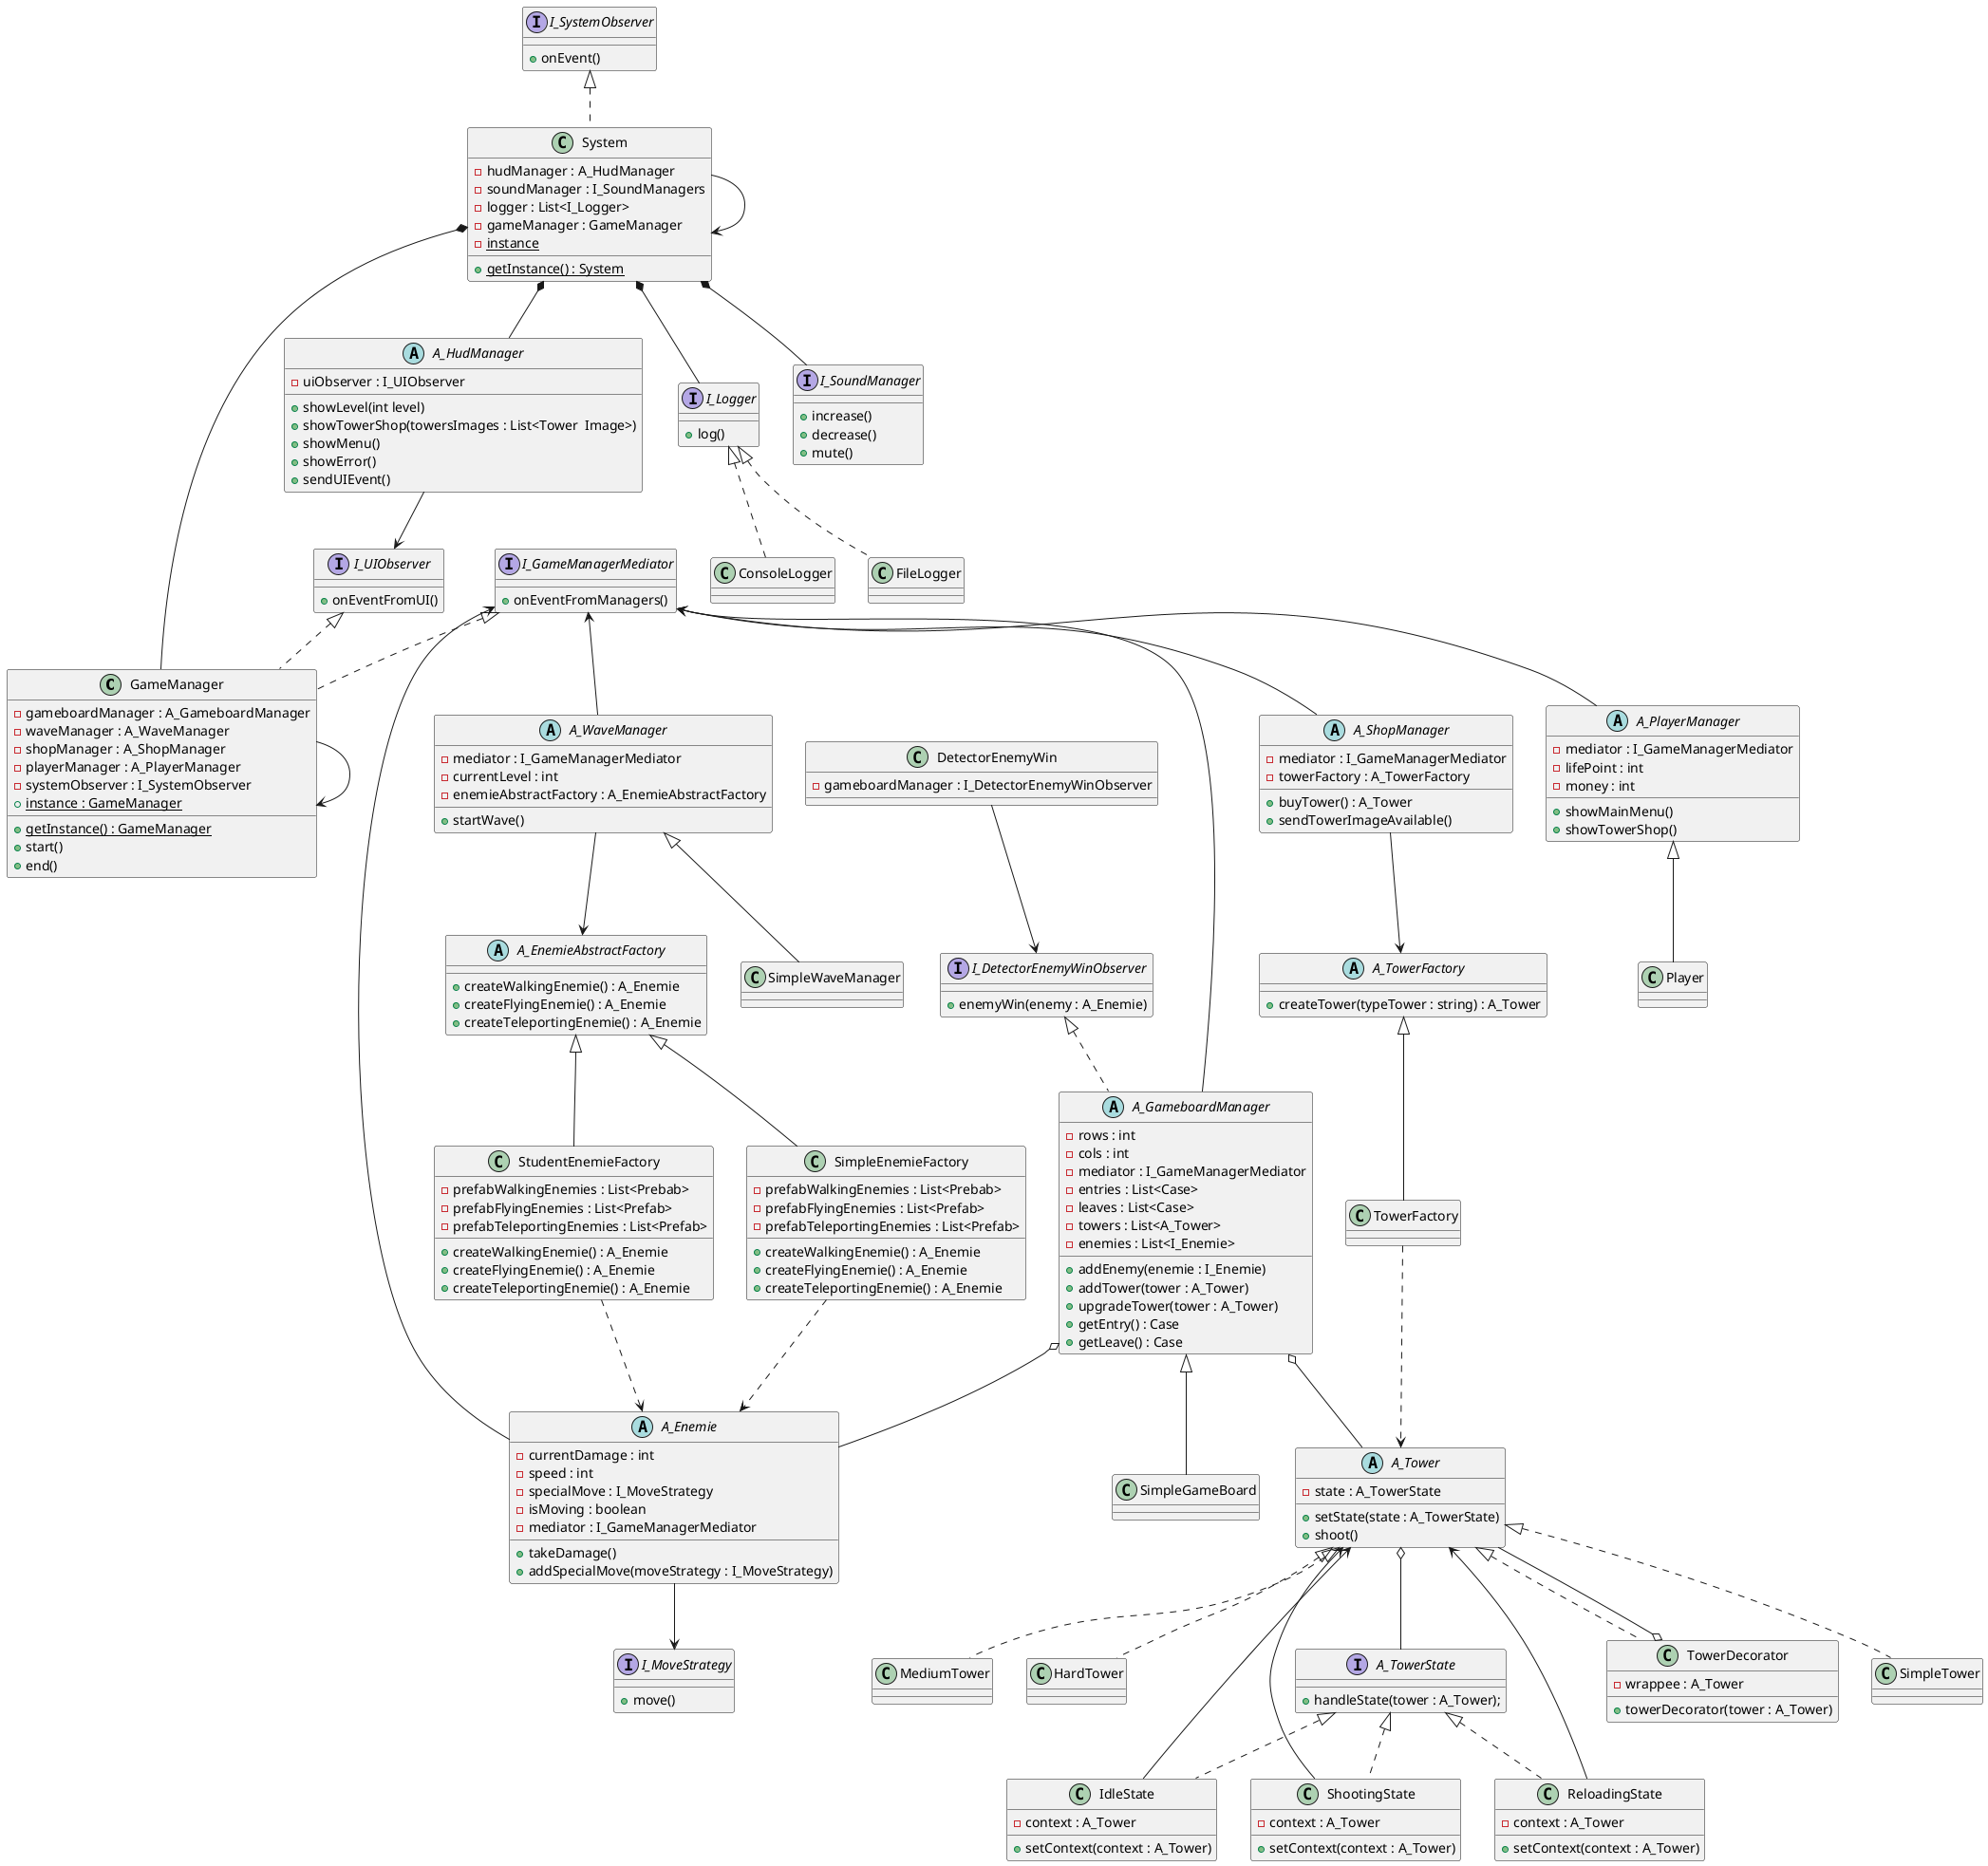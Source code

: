 @startuml "tower_defense_uml"

/' left to right direction '/
/' skinparam linetype ortho '/
/' skinparam linetype polyline '/

class GameManager implements I_UIObserver, I_GameManagerMediator {
    - gameboardManager : A_GameboardManager
    - waveManager : A_WaveManager
    - shopManager : A_ShopManager
    - playerManager : A_PlayerManager
    - systemObserver : I_SystemObserver
    + {static} instance : GameManager
    + {static} getInstance() : GameManager
    + start()
    + end()
}

GameManager --> GameManager

class System implements I_SystemObserver {
    - hudManager : A_HudManager
    - soundManager : I_SoundManagers
    - logger : List<I_Logger>
    - gameManager : GameManager
    - {static} instance

    + {static} getInstance() : System
}

System --> System

interface I_Logger {
    + log()
}

class FileLogger implements I_Logger {
}

class ConsoleLogger implements I_Logger {
}

' note left of GameManager
'     Orchestre le cycle de vie du jeu en
'     coordonnant les différents gestionnaires
'     nécessaires au fonctionnement du TowerDefense.
' end note

abstract class A_GameboardManager  {
    - rows : int
    - cols : int
    - mediator : I_GameManagerMediator
    - entries : List<Case>
    - leaves : List<Case>
    - towers : List<A_Tower>
    - enemies : List<I_Enemie>
    + addEnemy(enemie : I_Enemie)
    + addTower(tower : A_Tower)
    + upgradeTower(tower : A_Tower)
    + getEntry() : Case
    + getLeave() : Case
}

A_GameboardManager o-- A_Tower
TowerDecorator o-- A_Tower
/' A_GameboardManager *-- TowerDecorator '/
/' A_GameboardManager --> TowerDecorator '/

abstract class A_WaveManager  {
    - mediator : I_GameManagerMediator
    - currentLevel : int
    - enemieAbstractFactory : A_EnemieAbstractFactory
    + startWave()
}

abstract class A_EnemieAbstractFactory {
    + createWalkingEnemie() : A_Enemie
    + createFlyingEnemie() : A_Enemie
    + createTeleportingEnemie() : A_Enemie
}

A_WaveManager --> A_EnemieAbstractFactory
A_WaveManager <|-- SimpleWaveManager

class StudentEnemieFactory extends A_EnemieAbstractFactory {
    - prefabWalkingEnemies : List<Prebab>
    - prefabFlyingEnemies : List<Prefab>
    - prefabTeleportingEnemies : List<Prefab>
    + createWalkingEnemie() : A_Enemie
    + createFlyingEnemie() : A_Enemie
    + createTeleportingEnemie() : A_Enemie
}

StudentEnemieFactory ..> A_Enemie

class SimpleEnemieFactory extends A_EnemieAbstractFactory {
    - prefabWalkingEnemies : List<Prebab>
    - prefabFlyingEnemies : List<Prefab>
    - prefabTeleportingEnemies : List<Prefab>
    + createWalkingEnemie() : A_Enemie
    + createFlyingEnemie() : A_Enemie
    + createTeleportingEnemie() : A_Enemie
}

SimpleEnemieFactory ..> A_Enemie

abstract class A_ShopManager {
    - mediator : I_GameManagerMediator
    - towerFactory : A_TowerFactory
    + buyTower() : A_Tower
    + sendTowerImageAvailable()
}

abstract class A_PlayerManager  {
    - mediator : I_GameManagerMediator
    - lifePoint : int
    - money : int
    + showMainMenu()
    + showTowerShop()
}

class TowerFactory extends A_TowerFactory {

}

A_ShopManager --> A_TowerFactory

abstract class A_HudManager {
    - uiObserver : I_UIObserver
    + showLevel(int level)
    + showTowerShop(towersImages : List<Tower  Image>)
    + showMenu()
    + showError()
    + sendUIEvent()
}

abstract class A_TowerFactory {
    + createTower(typeTower : string) : A_Tower
}

interface I_SoundManager {
    + increase()
    + decrease()
    + mute()
}

interface I_SystemObserver {
    + onEvent()
}

interface I_UIObserver {
    + onEventFromUI()
}

interface I_GameManagerMediator {
    + onEventFromManagers()
}

/' GameManager o-- A_GameboardManager
GameManager o-- A_WaveManager
GameManager o-- A_ShopManager
GameManager o-- A_PlayerManager
GameManager o-- I_SystemObserver '/

System *-- A_HudManager
System *-- I_SoundManager
System *-- I_Logger
System *-- GameManager

A_HudManager --> I_UIObserver

I_GameManagerMediator <-- A_GameboardManager
I_GameManagerMediator <-- A_PlayerManager
I_GameManagerMediator <-- A_WaveManager
I_GameManagerMediator <-- A_ShopManager

/' A_GameboardManager o-- A_Tower '/
A_GameboardManager o-- A_Enemie

TowerFactory ..> A_Tower

abstract class A_Tower {
    - state : A_TowerState
    + setState(state : A_TowerState)
    + shoot()
}

class SimpleTower implements A_Tower {
    
}

class MediumTower implements A_Tower {
    
}

class HardTower implements A_Tower {
    
}

class TowerDecorator implements A_Tower {
    - wrappee : A_Tower
    + towerDecorator(tower : A_Tower)
}

interface I_MoveStrategy {
    + move()
}

abstract class A_Enemie {
    - currentDamage : int
    - speed : int
    - specialMove : I_MoveStrategy
    - isMoving : boolean
    - mediator : I_GameManagerMediator
    + takeDamage()
    + addSpecialMove(moveStrategy : I_MoveStrategy)
}

A_Enemie --> I_MoveStrategy
A_Enemie --> I_GameManagerMediator

class SimpleGameBoard extends A_GameboardManager {

}

interface A_TowerState {
    + handleState(tower : A_Tower);
}

class IdleState implements A_TowerState {
    - context : A_Tower
    + setContext(context : A_Tower)
}

class ShootingState implements A_TowerState {
    - context : A_Tower
    + setContext(context : A_Tower)
}

class ReloadingState implements A_TowerState {
    - context : A_Tower
    + setContext(context : A_Tower)
}

IdleState --> A_Tower
ShootingState --> A_Tower
ReloadingState --> A_Tower

A_Tower o-- A_TowerState

class Player extends A_PlayerManager {
    
}

interface I_DetectorEnemyWinObserver {
    + enemyWin(enemy : A_Enemie)
}

class DetectorEnemyWin {
    - gameboardManager : I_DetectorEnemyWinObserver
}

abstract class A_GameboardManager implements I_DetectorEnemyWinObserver {
    
}

DetectorEnemyWin --> I_DetectorEnemyWinObserver

@enduml